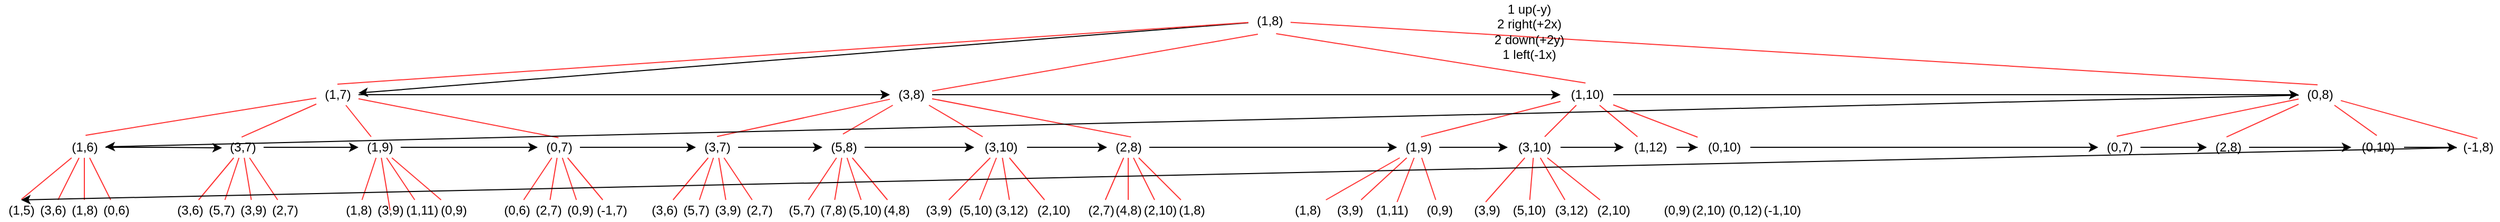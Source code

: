 <mxfile version="15.9.6" type="github">
  <diagram id="B6k4CGEWawJxauF2pvro" name="Page-1">
    <mxGraphModel dx="2605" dy="2194" grid="1" gridSize="10" guides="1" tooltips="1" connect="1" arrows="1" fold="1" page="1" pageScale="1" pageWidth="827" pageHeight="1169" math="0" shadow="0">
      <root>
        <mxCell id="0" />
        <mxCell id="1" parent="0" />
        <mxCell id="XFS7TE2Zkw54wjg-TtOD-16" style="rounded=0;orthogonalLoop=1;jettySize=auto;html=1;" parent="1" source="AMGMr02-MeVEU1D3Fm2n-2" target="AMGMr02-MeVEU1D3Fm2n-4" edge="1">
          <mxGeometry relative="1" as="geometry" />
        </mxCell>
        <mxCell id="XFS7TE2Zkw54wjg-TtOD-75" style="edgeStyle=none;rounded=0;orthogonalLoop=1;jettySize=auto;html=1;endArrow=none;endFill=0;strokeColor=#FF3333;fillColor=#f8cecc;exitX=0.224;exitY=1.124;exitDx=0;exitDy=0;exitPerimeter=0;" parent="1" source="AMGMr02-MeVEU1D3Fm2n-2" target="AMGMr02-MeVEU1D3Fm2n-5" edge="1">
          <mxGeometry relative="1" as="geometry" />
        </mxCell>
        <mxCell id="XFS7TE2Zkw54wjg-TtOD-76" style="edgeStyle=none;rounded=0;orthogonalLoop=1;jettySize=auto;html=1;endArrow=none;endFill=0;strokeColor=#FF3333;entryX=0.5;entryY=0;entryDx=0;entryDy=0;entryPerimeter=0;" parent="1" source="AMGMr02-MeVEU1D3Fm2n-2" target="AMGMr02-MeVEU1D3Fm2n-4" edge="1">
          <mxGeometry relative="1" as="geometry">
            <mxPoint x="310" y="-30" as="sourcePoint" />
          </mxGeometry>
        </mxCell>
        <mxCell id="XFS7TE2Zkw54wjg-TtOD-77" style="edgeStyle=none;rounded=0;orthogonalLoop=1;jettySize=auto;html=1;endArrow=none;endFill=0;strokeColor=#FF3333;entryX=0.474;entryY=-0.057;entryDx=0;entryDy=0;entryPerimeter=0;exitX=0.657;exitY=1.1;exitDx=0;exitDy=0;exitPerimeter=0;" parent="1" source="AMGMr02-MeVEU1D3Fm2n-2" target="AMGMr02-MeVEU1D3Fm2n-6" edge="1">
          <mxGeometry relative="1" as="geometry" />
        </mxCell>
        <mxCell id="XFS7TE2Zkw54wjg-TtOD-78" style="edgeStyle=none;rounded=0;orthogonalLoop=1;jettySize=auto;html=1;entryX=0.45;entryY=0.029;entryDx=0;entryDy=0;entryPerimeter=0;endArrow=none;endFill=0;strokeColor=#FF3333;" parent="1" source="AMGMr02-MeVEU1D3Fm2n-2" target="AMGMr02-MeVEU1D3Fm2n-7" edge="1">
          <mxGeometry relative="1" as="geometry" />
        </mxCell>
        <mxCell id="AMGMr02-MeVEU1D3Fm2n-2" value="&lt;div&gt;(1,8)&lt;/div&gt;" style="text;html=1;align=center;verticalAlign=middle;resizable=0;points=[];autosize=1;strokeColor=none;fillColor=none;" parent="1" vertex="1">
          <mxGeometry x="404" width="40" height="20" as="geometry" />
        </mxCell>
        <mxCell id="AMGMr02-MeVEU1D3Fm2n-3" value="1 up(-y)&lt;br&gt;&lt;div&gt;2 right(+2x)&lt;/div&gt;&lt;div&gt;2 down(+2y)&lt;/div&gt;&lt;div&gt;1 left(-1x)&lt;br&gt;&lt;/div&gt;" style="text;html=1;align=center;verticalAlign=middle;resizable=0;points=[];autosize=1;strokeColor=none;fillColor=none;" parent="1" vertex="1">
          <mxGeometry x="630" y="-10" width="80" height="60" as="geometry" />
        </mxCell>
        <mxCell id="XFS7TE2Zkw54wjg-TtOD-17" style="edgeStyle=orthogonalEdgeStyle;rounded=0;orthogonalLoop=1;jettySize=auto;html=1;" parent="1" source="AMGMr02-MeVEU1D3Fm2n-4" target="AMGMr02-MeVEU1D3Fm2n-5" edge="1">
          <mxGeometry relative="1" as="geometry" />
        </mxCell>
        <mxCell id="XFS7TE2Zkw54wjg-TtOD-79" style="edgeStyle=none;rounded=0;orthogonalLoop=1;jettySize=auto;html=1;entryX=0.529;entryY=-0.071;entryDx=0;entryDy=0;entryPerimeter=0;endArrow=none;endFill=0;strokeColor=#FF3333;" parent="1" source="AMGMr02-MeVEU1D3Fm2n-4" target="AMGMr02-MeVEU1D3Fm2n-8" edge="1">
          <mxGeometry relative="1" as="geometry" />
        </mxCell>
        <mxCell id="XFS7TE2Zkw54wjg-TtOD-80" style="edgeStyle=none;rounded=0;orthogonalLoop=1;jettySize=auto;html=1;entryX=0.479;entryY=0.014;entryDx=0;entryDy=0;entryPerimeter=0;endArrow=none;endFill=0;strokeColor=#FF3333;" parent="1" source="AMGMr02-MeVEU1D3Fm2n-4" target="AMGMr02-MeVEU1D3Fm2n-9" edge="1">
          <mxGeometry relative="1" as="geometry" />
        </mxCell>
        <mxCell id="XFS7TE2Zkw54wjg-TtOD-81" style="edgeStyle=none;rounded=0;orthogonalLoop=1;jettySize=auto;html=1;endArrow=none;endFill=0;strokeColor=#FF3333;" parent="1" source="AMGMr02-MeVEU1D3Fm2n-4" target="AMGMr02-MeVEU1D3Fm2n-10" edge="1">
          <mxGeometry relative="1" as="geometry" />
        </mxCell>
        <mxCell id="XFS7TE2Zkw54wjg-TtOD-82" style="edgeStyle=none;rounded=0;orthogonalLoop=1;jettySize=auto;html=1;entryX=0.493;entryY=0.043;entryDx=0;entryDy=0;entryPerimeter=0;endArrow=none;endFill=0;strokeColor=#FF3333;" parent="1" source="AMGMr02-MeVEU1D3Fm2n-4" target="AMGMr02-MeVEU1D3Fm2n-11" edge="1">
          <mxGeometry relative="1" as="geometry" />
        </mxCell>
        <mxCell id="AMGMr02-MeVEU1D3Fm2n-4" value="(1,7)" style="text;html=1;align=center;verticalAlign=middle;resizable=0;points=[];autosize=1;strokeColor=none;fillColor=none;" parent="1" vertex="1">
          <mxGeometry x="-480" y="70" width="40" height="20" as="geometry" />
        </mxCell>
        <mxCell id="XFS7TE2Zkw54wjg-TtOD-19" style="edgeStyle=orthogonalEdgeStyle;rounded=0;orthogonalLoop=1;jettySize=auto;html=1;" parent="1" source="AMGMr02-MeVEU1D3Fm2n-5" target="AMGMr02-MeVEU1D3Fm2n-6" edge="1">
          <mxGeometry relative="1" as="geometry" />
        </mxCell>
        <mxCell id="XFS7TE2Zkw54wjg-TtOD-83" style="edgeStyle=none;rounded=0;orthogonalLoop=1;jettySize=auto;html=1;entryX=0.5;entryY=-0.014;entryDx=0;entryDy=0;entryPerimeter=0;endArrow=none;endFill=0;strokeColor=#FF3333;" parent="1" source="AMGMr02-MeVEU1D3Fm2n-5" target="AMGMr02-MeVEU1D3Fm2n-12" edge="1">
          <mxGeometry relative="1" as="geometry" />
        </mxCell>
        <mxCell id="XFS7TE2Zkw54wjg-TtOD-84" style="edgeStyle=none;rounded=0;orthogonalLoop=1;jettySize=auto;html=1;entryX=0.486;entryY=-0.129;entryDx=0;entryDy=0;entryPerimeter=0;endArrow=none;endFill=0;strokeColor=#FF3333;" parent="1" source="AMGMr02-MeVEU1D3Fm2n-5" target="AMGMr02-MeVEU1D3Fm2n-13" edge="1">
          <mxGeometry relative="1" as="geometry" />
        </mxCell>
        <mxCell id="XFS7TE2Zkw54wjg-TtOD-85" style="edgeStyle=none;rounded=0;orthogonalLoop=1;jettySize=auto;html=1;endArrow=none;endFill=0;strokeColor=#FF3333;" parent="1" source="AMGMr02-MeVEU1D3Fm2n-5" target="AMGMr02-MeVEU1D3Fm2n-14" edge="1">
          <mxGeometry relative="1" as="geometry" />
        </mxCell>
        <mxCell id="XFS7TE2Zkw54wjg-TtOD-86" style="edgeStyle=none;rounded=0;orthogonalLoop=1;jettySize=auto;html=1;entryX=0.567;entryY=0.009;entryDx=0;entryDy=0;entryPerimeter=0;endArrow=none;endFill=0;strokeColor=#FF3333;" parent="1" source="AMGMr02-MeVEU1D3Fm2n-5" target="AMGMr02-MeVEU1D3Fm2n-15" edge="1">
          <mxGeometry relative="1" as="geometry" />
        </mxCell>
        <mxCell id="AMGMr02-MeVEU1D3Fm2n-5" value="(3,8)" style="text;html=1;align=center;verticalAlign=middle;resizable=0;points=[];autosize=1;strokeColor=none;fillColor=none;" parent="1" vertex="1">
          <mxGeometry x="64" y="70" width="40" height="20" as="geometry" />
        </mxCell>
        <mxCell id="XFS7TE2Zkw54wjg-TtOD-20" style="edgeStyle=orthogonalEdgeStyle;rounded=0;orthogonalLoop=1;jettySize=auto;html=1;" parent="1" source="AMGMr02-MeVEU1D3Fm2n-6" target="AMGMr02-MeVEU1D3Fm2n-7" edge="1">
          <mxGeometry relative="1" as="geometry" />
        </mxCell>
        <mxCell id="XFS7TE2Zkw54wjg-TtOD-87" style="edgeStyle=none;rounded=0;orthogonalLoop=1;jettySize=auto;html=1;entryX=0.567;entryY=0.009;entryDx=0;entryDy=0;entryPerimeter=0;endArrow=none;endFill=0;strokeColor=#FF3333;" parent="1" source="AMGMr02-MeVEU1D3Fm2n-6" target="AMGMr02-MeVEU1D3Fm2n-16" edge="1">
          <mxGeometry relative="1" as="geometry" />
        </mxCell>
        <mxCell id="XFS7TE2Zkw54wjg-TtOD-88" style="edgeStyle=none;rounded=0;orthogonalLoop=1;jettySize=auto;html=1;endArrow=none;endFill=0;strokeColor=#FF3333;" parent="1" source="AMGMr02-MeVEU1D3Fm2n-6" target="AMGMr02-MeVEU1D3Fm2n-18" edge="1">
          <mxGeometry relative="1" as="geometry" />
        </mxCell>
        <mxCell id="XFS7TE2Zkw54wjg-TtOD-89" style="edgeStyle=none;rounded=0;orthogonalLoop=1;jettySize=auto;html=1;endArrow=none;endFill=0;strokeColor=#FF3333;" parent="1" source="AMGMr02-MeVEU1D3Fm2n-6" target="AMGMr02-MeVEU1D3Fm2n-19" edge="1">
          <mxGeometry relative="1" as="geometry" />
        </mxCell>
        <mxCell id="XFS7TE2Zkw54wjg-TtOD-90" style="edgeStyle=none;rounded=0;orthogonalLoop=1;jettySize=auto;html=1;endArrow=none;endFill=0;strokeColor=#FF3333;" parent="1" source="AMGMr02-MeVEU1D3Fm2n-6" target="AMGMr02-MeVEU1D3Fm2n-20" edge="1">
          <mxGeometry relative="1" as="geometry" />
        </mxCell>
        <mxCell id="AMGMr02-MeVEU1D3Fm2n-6" value="(1,10)" style="text;html=1;align=center;verticalAlign=middle;resizable=0;points=[];autosize=1;strokeColor=none;fillColor=none;" parent="1" vertex="1">
          <mxGeometry x="700" y="70" width="50" height="20" as="geometry" />
        </mxCell>
        <mxCell id="XFS7TE2Zkw54wjg-TtOD-22" style="rounded=0;orthogonalLoop=1;jettySize=auto;html=1;" parent="1" source="AMGMr02-MeVEU1D3Fm2n-7" target="AMGMr02-MeVEU1D3Fm2n-8" edge="1">
          <mxGeometry relative="1" as="geometry" />
        </mxCell>
        <mxCell id="XFS7TE2Zkw54wjg-TtOD-91" style="edgeStyle=none;rounded=0;orthogonalLoop=1;jettySize=auto;html=1;entryX=0.438;entryY=-0.026;entryDx=0;entryDy=0;entryPerimeter=0;endArrow=none;endFill=0;strokeColor=#FF3333;" parent="1" source="AMGMr02-MeVEU1D3Fm2n-7" target="AMGMr02-MeVEU1D3Fm2n-21" edge="1">
          <mxGeometry relative="1" as="geometry" />
        </mxCell>
        <mxCell id="XFS7TE2Zkw54wjg-TtOD-92" style="edgeStyle=none;rounded=0;orthogonalLoop=1;jettySize=auto;html=1;entryX=0.466;entryY=0.009;entryDx=0;entryDy=0;entryPerimeter=0;endArrow=none;endFill=0;strokeColor=#FF3333;" parent="1" source="AMGMr02-MeVEU1D3Fm2n-7" target="AMGMr02-MeVEU1D3Fm2n-22" edge="1">
          <mxGeometry relative="1" as="geometry" />
        </mxCell>
        <mxCell id="XFS7TE2Zkw54wjg-TtOD-93" style="edgeStyle=none;rounded=0;orthogonalLoop=1;jettySize=auto;html=1;entryX=0.483;entryY=-0.06;entryDx=0;entryDy=0;entryPerimeter=0;endArrow=none;endFill=0;strokeColor=#FF3333;" parent="1" source="AMGMr02-MeVEU1D3Fm2n-7" target="AMGMr02-MeVEU1D3Fm2n-23" edge="1">
          <mxGeometry relative="1" as="geometry" />
        </mxCell>
        <mxCell id="XFS7TE2Zkw54wjg-TtOD-94" style="edgeStyle=none;rounded=0;orthogonalLoop=1;jettySize=auto;html=1;entryX=0.492;entryY=0.078;entryDx=0;entryDy=0;entryPerimeter=0;endArrow=none;endFill=0;strokeColor=#FF3333;" parent="1" source="AMGMr02-MeVEU1D3Fm2n-7" target="AMGMr02-MeVEU1D3Fm2n-24" edge="1">
          <mxGeometry relative="1" as="geometry" />
        </mxCell>
        <mxCell id="AMGMr02-MeVEU1D3Fm2n-7" value="(0,8)" style="text;html=1;align=center;verticalAlign=middle;resizable=0;points=[];autosize=1;strokeColor=none;fillColor=none;" parent="1" vertex="1">
          <mxGeometry x="1400" y="70" width="40" height="20" as="geometry" />
        </mxCell>
        <mxCell id="XFS7TE2Zkw54wjg-TtOD-23" style="edgeStyle=orthogonalEdgeStyle;rounded=0;orthogonalLoop=1;jettySize=auto;html=1;entryX=0.013;entryY=0.525;entryDx=0;entryDy=0;entryPerimeter=0;" parent="1" source="AMGMr02-MeVEU1D3Fm2n-8" target="AMGMr02-MeVEU1D3Fm2n-9" edge="1">
          <mxGeometry relative="1" as="geometry" />
        </mxCell>
        <mxCell id="XFS7TE2Zkw54wjg-TtOD-96" style="edgeStyle=none;rounded=0;orthogonalLoop=1;jettySize=auto;html=1;entryX=0.507;entryY=-0.026;entryDx=0;entryDy=0;entryPerimeter=0;endArrow=none;endFill=0;strokeColor=#FF3333;" parent="1" source="AMGMr02-MeVEU1D3Fm2n-8" target="AMGMr02-MeVEU1D3Fm2n-25" edge="1">
          <mxGeometry relative="1" as="geometry" />
        </mxCell>
        <mxCell id="XFS7TE2Zkw54wjg-TtOD-97" style="edgeStyle=none;rounded=0;orthogonalLoop=1;jettySize=auto;html=1;endArrow=none;endFill=0;strokeColor=#FF3333;" parent="1" source="AMGMr02-MeVEU1D3Fm2n-8" target="AMGMr02-MeVEU1D3Fm2n-26" edge="1">
          <mxGeometry relative="1" as="geometry" />
        </mxCell>
        <mxCell id="XFS7TE2Zkw54wjg-TtOD-98" style="edgeStyle=none;rounded=0;orthogonalLoop=1;jettySize=auto;html=1;endArrow=none;endFill=0;strokeColor=#FF3333;" parent="1" source="AMGMr02-MeVEU1D3Fm2n-8" target="AMGMr02-MeVEU1D3Fm2n-28" edge="1">
          <mxGeometry relative="1" as="geometry" />
        </mxCell>
        <mxCell id="XFS7TE2Zkw54wjg-TtOD-99" style="edgeStyle=none;rounded=0;orthogonalLoop=1;jettySize=auto;html=1;endArrow=none;endFill=0;strokeColor=#FF3333;" parent="1" source="AMGMr02-MeVEU1D3Fm2n-8" target="AMGMr02-MeVEU1D3Fm2n-29" edge="1">
          <mxGeometry relative="1" as="geometry" />
        </mxCell>
        <mxCell id="AMGMr02-MeVEU1D3Fm2n-8" value="(1,6)" style="text;html=1;align=center;verticalAlign=middle;resizable=0;points=[];autosize=1;strokeColor=none;fillColor=none;" parent="1" vertex="1">
          <mxGeometry x="-720" y="120" width="40" height="20" as="geometry" />
        </mxCell>
        <mxCell id="XFS7TE2Zkw54wjg-TtOD-24" style="edgeStyle=orthogonalEdgeStyle;rounded=0;orthogonalLoop=1;jettySize=auto;html=1;" parent="1" source="AMGMr02-MeVEU1D3Fm2n-9" target="AMGMr02-MeVEU1D3Fm2n-10" edge="1">
          <mxGeometry relative="1" as="geometry" />
        </mxCell>
        <mxCell id="XFS7TE2Zkw54wjg-TtOD-100" style="edgeStyle=none;rounded=0;orthogonalLoop=1;jettySize=auto;html=1;endArrow=none;endFill=0;strokeColor=#FF3333;" parent="1" source="AMGMr02-MeVEU1D3Fm2n-9" target="AMGMr02-MeVEU1D3Fm2n-30" edge="1">
          <mxGeometry relative="1" as="geometry" />
        </mxCell>
        <mxCell id="XFS7TE2Zkw54wjg-TtOD-101" style="edgeStyle=none;rounded=0;orthogonalLoop=1;jettySize=auto;html=1;endArrow=none;endFill=0;strokeColor=#FF3333;" parent="1" source="AMGMr02-MeVEU1D3Fm2n-9" target="AMGMr02-MeVEU1D3Fm2n-38" edge="1">
          <mxGeometry relative="1" as="geometry" />
        </mxCell>
        <mxCell id="XFS7TE2Zkw54wjg-TtOD-102" style="edgeStyle=none;rounded=0;orthogonalLoop=1;jettySize=auto;html=1;endArrow=none;endFill=0;strokeColor=#FF3333;" parent="1" source="AMGMr02-MeVEU1D3Fm2n-9" target="AMGMr02-MeVEU1D3Fm2n-39" edge="1">
          <mxGeometry relative="1" as="geometry" />
        </mxCell>
        <mxCell id="XFS7TE2Zkw54wjg-TtOD-103" style="edgeStyle=none;rounded=0;orthogonalLoop=1;jettySize=auto;html=1;endArrow=none;endFill=0;strokeColor=#FF3333;" parent="1" source="AMGMr02-MeVEU1D3Fm2n-9" target="XFS7TE2Zkw54wjg-TtOD-1" edge="1">
          <mxGeometry relative="1" as="geometry" />
        </mxCell>
        <mxCell id="AMGMr02-MeVEU1D3Fm2n-9" value="&lt;div&gt;(3,7)&lt;/div&gt;" style="text;html=1;align=center;verticalAlign=middle;resizable=0;points=[];autosize=1;strokeColor=none;fillColor=none;" parent="1" vertex="1">
          <mxGeometry x="-570" y="120" width="40" height="20" as="geometry" />
        </mxCell>
        <mxCell id="XFS7TE2Zkw54wjg-TtOD-25" style="edgeStyle=orthogonalEdgeStyle;rounded=0;orthogonalLoop=1;jettySize=auto;html=1;" parent="1" source="AMGMr02-MeVEU1D3Fm2n-10" target="AMGMr02-MeVEU1D3Fm2n-11" edge="1">
          <mxGeometry relative="1" as="geometry" />
        </mxCell>
        <mxCell id="XFS7TE2Zkw54wjg-TtOD-104" style="edgeStyle=none;rounded=0;orthogonalLoop=1;jettySize=auto;html=1;endArrow=none;endFill=0;strokeColor=#FF3333;" parent="1" source="AMGMr02-MeVEU1D3Fm2n-10" target="XFS7TE2Zkw54wjg-TtOD-2" edge="1">
          <mxGeometry relative="1" as="geometry" />
        </mxCell>
        <mxCell id="XFS7TE2Zkw54wjg-TtOD-105" style="edgeStyle=none;rounded=0;orthogonalLoop=1;jettySize=auto;html=1;entryX=-0.1;entryY=0.5;entryDx=0;entryDy=0;entryPerimeter=0;endArrow=none;endFill=0;strokeColor=#FF3333;" parent="1" source="AMGMr02-MeVEU1D3Fm2n-10" target="XFS7TE2Zkw54wjg-TtOD-4" edge="1">
          <mxGeometry relative="1" as="geometry" />
        </mxCell>
        <mxCell id="XFS7TE2Zkw54wjg-TtOD-106" style="edgeStyle=none;rounded=0;orthogonalLoop=1;jettySize=auto;html=1;endArrow=none;endFill=0;strokeColor=#FF3333;" parent="1" source="AMGMr02-MeVEU1D3Fm2n-10" target="XFS7TE2Zkw54wjg-TtOD-4" edge="1">
          <mxGeometry relative="1" as="geometry" />
        </mxCell>
        <mxCell id="XFS7TE2Zkw54wjg-TtOD-107" style="edgeStyle=none;rounded=0;orthogonalLoop=1;jettySize=auto;html=1;endArrow=none;endFill=0;strokeColor=#FF3333;" parent="1" source="AMGMr02-MeVEU1D3Fm2n-10" target="XFS7TE2Zkw54wjg-TtOD-5" edge="1">
          <mxGeometry relative="1" as="geometry" />
        </mxCell>
        <mxCell id="AMGMr02-MeVEU1D3Fm2n-10" value="(1,9)" style="text;html=1;align=center;verticalAlign=middle;resizable=0;points=[];autosize=1;strokeColor=none;fillColor=none;" parent="1" vertex="1">
          <mxGeometry x="-440" y="120" width="40" height="20" as="geometry" />
        </mxCell>
        <mxCell id="XFS7TE2Zkw54wjg-TtOD-26" style="edgeStyle=orthogonalEdgeStyle;rounded=0;orthogonalLoop=1;jettySize=auto;html=1;" parent="1" source="AMGMr02-MeVEU1D3Fm2n-11" target="AMGMr02-MeVEU1D3Fm2n-12" edge="1">
          <mxGeometry relative="1" as="geometry" />
        </mxCell>
        <mxCell id="XFS7TE2Zkw54wjg-TtOD-108" style="edgeStyle=none;rounded=0;orthogonalLoop=1;jettySize=auto;html=1;endArrow=none;endFill=0;strokeColor=#FF3333;" parent="1" source="AMGMr02-MeVEU1D3Fm2n-11" target="XFS7TE2Zkw54wjg-TtOD-6" edge="1">
          <mxGeometry relative="1" as="geometry" />
        </mxCell>
        <mxCell id="XFS7TE2Zkw54wjg-TtOD-109" style="edgeStyle=none;rounded=0;orthogonalLoop=1;jettySize=auto;html=1;endArrow=none;endFill=0;strokeColor=#FF3333;" parent="1" source="AMGMr02-MeVEU1D3Fm2n-11" target="XFS7TE2Zkw54wjg-TtOD-7" edge="1">
          <mxGeometry relative="1" as="geometry" />
        </mxCell>
        <mxCell id="XFS7TE2Zkw54wjg-TtOD-110" style="edgeStyle=none;rounded=0;orthogonalLoop=1;jettySize=auto;html=1;endArrow=none;endFill=0;strokeColor=#FF3333;" parent="1" source="AMGMr02-MeVEU1D3Fm2n-11" target="XFS7TE2Zkw54wjg-TtOD-8" edge="1">
          <mxGeometry relative="1" as="geometry" />
        </mxCell>
        <mxCell id="XFS7TE2Zkw54wjg-TtOD-111" style="edgeStyle=none;rounded=0;orthogonalLoop=1;jettySize=auto;html=1;endArrow=none;endFill=0;strokeColor=#FF3333;" parent="1" source="AMGMr02-MeVEU1D3Fm2n-11" target="XFS7TE2Zkw54wjg-TtOD-9" edge="1">
          <mxGeometry relative="1" as="geometry" />
        </mxCell>
        <mxCell id="AMGMr02-MeVEU1D3Fm2n-11" value="(0,7)" style="text;html=1;align=center;verticalAlign=middle;resizable=0;points=[];autosize=1;strokeColor=none;fillColor=none;" parent="1" vertex="1">
          <mxGeometry x="-270" y="120" width="40" height="20" as="geometry" />
        </mxCell>
        <mxCell id="XFS7TE2Zkw54wjg-TtOD-27" style="edgeStyle=orthogonalEdgeStyle;rounded=0;orthogonalLoop=1;jettySize=auto;html=1;entryX=0;entryY=0.5;entryDx=0;entryDy=0;entryPerimeter=0;" parent="1" source="AMGMr02-MeVEU1D3Fm2n-12" target="AMGMr02-MeVEU1D3Fm2n-13" edge="1">
          <mxGeometry relative="1" as="geometry" />
        </mxCell>
        <mxCell id="XFS7TE2Zkw54wjg-TtOD-112" style="edgeStyle=none;rounded=0;orthogonalLoop=1;jettySize=auto;html=1;endArrow=none;endFill=0;strokeColor=#FF3333;" parent="1" source="AMGMr02-MeVEU1D3Fm2n-12" target="XFS7TE2Zkw54wjg-TtOD-10" edge="1">
          <mxGeometry relative="1" as="geometry" />
        </mxCell>
        <mxCell id="XFS7TE2Zkw54wjg-TtOD-113" style="edgeStyle=none;rounded=0;orthogonalLoop=1;jettySize=auto;html=1;endArrow=none;endFill=0;strokeColor=#FF3333;" parent="1" source="AMGMr02-MeVEU1D3Fm2n-12" target="XFS7TE2Zkw54wjg-TtOD-11" edge="1">
          <mxGeometry relative="1" as="geometry" />
        </mxCell>
        <mxCell id="XFS7TE2Zkw54wjg-TtOD-114" style="edgeStyle=none;rounded=0;orthogonalLoop=1;jettySize=auto;html=1;endArrow=none;endFill=0;strokeColor=#FF3333;" parent="1" source="AMGMr02-MeVEU1D3Fm2n-12" target="XFS7TE2Zkw54wjg-TtOD-13" edge="1">
          <mxGeometry relative="1" as="geometry" />
        </mxCell>
        <mxCell id="XFS7TE2Zkw54wjg-TtOD-115" style="edgeStyle=none;rounded=0;orthogonalLoop=1;jettySize=auto;html=1;endArrow=none;endFill=0;strokeColor=#FF3333;" parent="1" source="AMGMr02-MeVEU1D3Fm2n-12" target="XFS7TE2Zkw54wjg-TtOD-14" edge="1">
          <mxGeometry relative="1" as="geometry" />
        </mxCell>
        <mxCell id="AMGMr02-MeVEU1D3Fm2n-12" value="(3,7)" style="text;html=1;align=center;verticalAlign=middle;resizable=0;points=[];autosize=1;strokeColor=none;fillColor=none;" parent="1" vertex="1">
          <mxGeometry x="-120" y="120" width="40" height="20" as="geometry" />
        </mxCell>
        <mxCell id="XFS7TE2Zkw54wjg-TtOD-29" style="edgeStyle=orthogonalEdgeStyle;rounded=0;orthogonalLoop=1;jettySize=auto;html=1;" parent="1" source="AMGMr02-MeVEU1D3Fm2n-13" target="AMGMr02-MeVEU1D3Fm2n-14" edge="1">
          <mxGeometry relative="1" as="geometry" />
        </mxCell>
        <mxCell id="XFS7TE2Zkw54wjg-TtOD-116" style="edgeStyle=none;rounded=0;orthogonalLoop=1;jettySize=auto;html=1;endArrow=none;endFill=0;strokeColor=#FF3333;" parent="1" source="AMGMr02-MeVEU1D3Fm2n-13" target="XFS7TE2Zkw54wjg-TtOD-62" edge="1">
          <mxGeometry relative="1" as="geometry" />
        </mxCell>
        <mxCell id="XFS7TE2Zkw54wjg-TtOD-117" style="edgeStyle=none;rounded=0;orthogonalLoop=1;jettySize=auto;html=1;endArrow=none;endFill=0;strokeColor=#FF3333;" parent="1" source="AMGMr02-MeVEU1D3Fm2n-13" target="XFS7TE2Zkw54wjg-TtOD-63" edge="1">
          <mxGeometry relative="1" as="geometry" />
        </mxCell>
        <mxCell id="XFS7TE2Zkw54wjg-TtOD-118" style="edgeStyle=none;rounded=0;orthogonalLoop=1;jettySize=auto;html=1;endArrow=none;endFill=0;strokeColor=#FF3333;" parent="1" source="AMGMr02-MeVEU1D3Fm2n-13" target="XFS7TE2Zkw54wjg-TtOD-64" edge="1">
          <mxGeometry relative="1" as="geometry" />
        </mxCell>
        <mxCell id="XFS7TE2Zkw54wjg-TtOD-119" style="edgeStyle=none;rounded=0;orthogonalLoop=1;jettySize=auto;html=1;endArrow=none;endFill=0;strokeColor=#FF3333;" parent="1" source="AMGMr02-MeVEU1D3Fm2n-13" target="XFS7TE2Zkw54wjg-TtOD-65" edge="1">
          <mxGeometry relative="1" as="geometry" />
        </mxCell>
        <mxCell id="AMGMr02-MeVEU1D3Fm2n-13" value="(5,8)" style="text;html=1;align=center;verticalAlign=middle;resizable=0;points=[];autosize=1;strokeColor=none;fillColor=none;" parent="1" vertex="1">
          <mxGeometry y="120" width="40" height="20" as="geometry" />
        </mxCell>
        <mxCell id="XFS7TE2Zkw54wjg-TtOD-30" style="edgeStyle=orthogonalEdgeStyle;rounded=0;orthogonalLoop=1;jettySize=auto;html=1;" parent="1" source="AMGMr02-MeVEU1D3Fm2n-14" target="AMGMr02-MeVEU1D3Fm2n-15" edge="1">
          <mxGeometry relative="1" as="geometry" />
        </mxCell>
        <mxCell id="XFS7TE2Zkw54wjg-TtOD-120" style="edgeStyle=none;rounded=0;orthogonalLoop=1;jettySize=auto;html=1;endArrow=none;endFill=0;strokeColor=#FF3333;" parent="1" source="AMGMr02-MeVEU1D3Fm2n-14" target="XFS7TE2Zkw54wjg-TtOD-66" edge="1">
          <mxGeometry relative="1" as="geometry" />
        </mxCell>
        <mxCell id="XFS7TE2Zkw54wjg-TtOD-121" style="edgeStyle=none;rounded=0;orthogonalLoop=1;jettySize=auto;html=1;endArrow=none;endFill=0;strokeColor=#FF3333;" parent="1" source="AMGMr02-MeVEU1D3Fm2n-14" target="XFS7TE2Zkw54wjg-TtOD-67" edge="1">
          <mxGeometry relative="1" as="geometry" />
        </mxCell>
        <mxCell id="XFS7TE2Zkw54wjg-TtOD-122" style="edgeStyle=none;rounded=0;orthogonalLoop=1;jettySize=auto;html=1;endArrow=none;endFill=0;strokeColor=#FF3333;" parent="1" source="AMGMr02-MeVEU1D3Fm2n-14" target="XFS7TE2Zkw54wjg-TtOD-69" edge="1">
          <mxGeometry relative="1" as="geometry" />
        </mxCell>
        <mxCell id="XFS7TE2Zkw54wjg-TtOD-123" style="edgeStyle=none;rounded=0;orthogonalLoop=1;jettySize=auto;html=1;endArrow=none;endFill=0;strokeColor=#FF3333;" parent="1" source="AMGMr02-MeVEU1D3Fm2n-14" target="XFS7TE2Zkw54wjg-TtOD-68" edge="1">
          <mxGeometry relative="1" as="geometry" />
        </mxCell>
        <mxCell id="AMGMr02-MeVEU1D3Fm2n-14" value="(3,10)" style="text;html=1;align=center;verticalAlign=middle;resizable=0;points=[];autosize=1;strokeColor=none;fillColor=none;" parent="1" vertex="1">
          <mxGeometry x="144" y="120" width="50" height="20" as="geometry" />
        </mxCell>
        <mxCell id="XFS7TE2Zkw54wjg-TtOD-31" style="edgeStyle=orthogonalEdgeStyle;rounded=0;orthogonalLoop=1;jettySize=auto;html=1;" parent="1" source="AMGMr02-MeVEU1D3Fm2n-15" target="AMGMr02-MeVEU1D3Fm2n-16" edge="1">
          <mxGeometry relative="1" as="geometry" />
        </mxCell>
        <mxCell id="XFS7TE2Zkw54wjg-TtOD-124" style="edgeStyle=none;rounded=0;orthogonalLoop=1;jettySize=auto;html=1;endArrow=none;endFill=0;strokeColor=#FF3333;" parent="1" source="AMGMr02-MeVEU1D3Fm2n-15" target="XFS7TE2Zkw54wjg-TtOD-70" edge="1">
          <mxGeometry relative="1" as="geometry" />
        </mxCell>
        <mxCell id="XFS7TE2Zkw54wjg-TtOD-125" style="edgeStyle=none;rounded=0;orthogonalLoop=1;jettySize=auto;html=1;endArrow=none;endFill=0;strokeColor=#FF3333;" parent="1" source="AMGMr02-MeVEU1D3Fm2n-15" target="XFS7TE2Zkw54wjg-TtOD-71" edge="1">
          <mxGeometry relative="1" as="geometry" />
        </mxCell>
        <mxCell id="XFS7TE2Zkw54wjg-TtOD-126" style="edgeStyle=none;rounded=0;orthogonalLoop=1;jettySize=auto;html=1;endArrow=none;endFill=0;strokeColor=#FF3333;" parent="1" source="AMGMr02-MeVEU1D3Fm2n-15" target="XFS7TE2Zkw54wjg-TtOD-72" edge="1">
          <mxGeometry relative="1" as="geometry" />
        </mxCell>
        <mxCell id="XFS7TE2Zkw54wjg-TtOD-127" style="edgeStyle=none;rounded=0;orthogonalLoop=1;jettySize=auto;html=1;endArrow=none;endFill=0;strokeColor=#FF3333;" parent="1" source="AMGMr02-MeVEU1D3Fm2n-15" target="XFS7TE2Zkw54wjg-TtOD-73" edge="1">
          <mxGeometry relative="1" as="geometry">
            <mxPoint x="340" y="180" as="targetPoint" />
          </mxGeometry>
        </mxCell>
        <mxCell id="AMGMr02-MeVEU1D3Fm2n-15" value="&lt;div&gt;(2,8)&lt;/div&gt;" style="text;html=1;align=center;verticalAlign=middle;resizable=0;points=[];autosize=1;strokeColor=none;fillColor=none;" parent="1" vertex="1">
          <mxGeometry x="270" y="120" width="40" height="20" as="geometry" />
        </mxCell>
        <mxCell id="XFS7TE2Zkw54wjg-TtOD-34" style="edgeStyle=orthogonalEdgeStyle;rounded=0;orthogonalLoop=1;jettySize=auto;html=1;" parent="1" source="AMGMr02-MeVEU1D3Fm2n-16" target="AMGMr02-MeVEU1D3Fm2n-18" edge="1">
          <mxGeometry relative="1" as="geometry" />
        </mxCell>
        <mxCell id="jOsJUiyBOm83HNr5dXLv-4" style="edgeStyle=none;rounded=0;orthogonalLoop=1;jettySize=auto;html=1;endArrow=none;endFill=0;strokeColor=#FF3333;" parent="1" source="AMGMr02-MeVEU1D3Fm2n-16" target="XFS7TE2Zkw54wjg-TtOD-128" edge="1">
          <mxGeometry relative="1" as="geometry" />
        </mxCell>
        <mxCell id="jOsJUiyBOm83HNr5dXLv-5" style="edgeStyle=none;rounded=0;orthogonalLoop=1;jettySize=auto;html=1;endArrow=none;endFill=0;strokeColor=#FF3333;" parent="1" source="AMGMr02-MeVEU1D3Fm2n-16" target="XFS7TE2Zkw54wjg-TtOD-129" edge="1">
          <mxGeometry relative="1" as="geometry" />
        </mxCell>
        <mxCell id="jOsJUiyBOm83HNr5dXLv-6" style="edgeStyle=none;rounded=0;orthogonalLoop=1;jettySize=auto;html=1;entryX=0.6;entryY=0.1;entryDx=0;entryDy=0;entryPerimeter=0;endArrow=none;endFill=0;strokeColor=#FF3333;" parent="1" source="AMGMr02-MeVEU1D3Fm2n-16" target="jOsJUiyBOm83HNr5dXLv-1" edge="1">
          <mxGeometry relative="1" as="geometry" />
        </mxCell>
        <mxCell id="jOsJUiyBOm83HNr5dXLv-7" style="edgeStyle=none;rounded=0;orthogonalLoop=1;jettySize=auto;html=1;endArrow=none;endFill=0;strokeColor=#FF3333;" parent="1" source="AMGMr02-MeVEU1D3Fm2n-16" target="jOsJUiyBOm83HNr5dXLv-3" edge="1">
          <mxGeometry relative="1" as="geometry" />
        </mxCell>
        <mxCell id="AMGMr02-MeVEU1D3Fm2n-16" value="(1,9)" style="text;html=1;align=center;verticalAlign=middle;resizable=0;points=[];autosize=1;strokeColor=none;fillColor=none;" parent="1" vertex="1">
          <mxGeometry x="545" y="120" width="40" height="20" as="geometry" />
        </mxCell>
        <mxCell id="XFS7TE2Zkw54wjg-TtOD-35" style="edgeStyle=orthogonalEdgeStyle;rounded=0;orthogonalLoop=1;jettySize=auto;html=1;" parent="1" source="AMGMr02-MeVEU1D3Fm2n-18" target="AMGMr02-MeVEU1D3Fm2n-19" edge="1">
          <mxGeometry relative="1" as="geometry" />
        </mxCell>
        <mxCell id="jOsJUiyBOm83HNr5dXLv-12" style="edgeStyle=none;rounded=0;orthogonalLoop=1;jettySize=auto;html=1;entryX=0.475;entryY=0.1;entryDx=0;entryDy=0;entryPerimeter=0;endArrow=none;endFill=0;strokeColor=#FF3333;" parent="1" source="AMGMr02-MeVEU1D3Fm2n-18" target="jOsJUiyBOm83HNr5dXLv-8" edge="1">
          <mxGeometry relative="1" as="geometry" />
        </mxCell>
        <mxCell id="jOsJUiyBOm83HNr5dXLv-13" style="edgeStyle=none;rounded=0;orthogonalLoop=1;jettySize=auto;html=1;endArrow=none;endFill=0;strokeColor=#FF3333;" parent="1" source="AMGMr02-MeVEU1D3Fm2n-18" target="jOsJUiyBOm83HNr5dXLv-9" edge="1">
          <mxGeometry relative="1" as="geometry" />
        </mxCell>
        <mxCell id="jOsJUiyBOm83HNr5dXLv-14" style="edgeStyle=none;rounded=0;orthogonalLoop=1;jettySize=auto;html=1;endArrow=none;endFill=0;strokeColor=#FF3333;" parent="1" source="AMGMr02-MeVEU1D3Fm2n-18" target="jOsJUiyBOm83HNr5dXLv-10" edge="1">
          <mxGeometry relative="1" as="geometry" />
        </mxCell>
        <mxCell id="jOsJUiyBOm83HNr5dXLv-15" style="edgeStyle=none;rounded=0;orthogonalLoop=1;jettySize=auto;html=1;endArrow=none;endFill=0;strokeColor=#FF3333;" parent="1" source="AMGMr02-MeVEU1D3Fm2n-18" target="jOsJUiyBOm83HNr5dXLv-11" edge="1">
          <mxGeometry relative="1" as="geometry" />
        </mxCell>
        <mxCell id="AMGMr02-MeVEU1D3Fm2n-18" value="(3,10)" style="text;html=1;align=center;verticalAlign=middle;resizable=0;points=[];autosize=1;strokeColor=none;fillColor=none;" parent="1" vertex="1">
          <mxGeometry x="650" y="120" width="50" height="20" as="geometry" />
        </mxCell>
        <mxCell id="XFS7TE2Zkw54wjg-TtOD-36" style="edgeStyle=orthogonalEdgeStyle;rounded=0;orthogonalLoop=1;jettySize=auto;html=1;" parent="1" source="AMGMr02-MeVEU1D3Fm2n-19" target="AMGMr02-MeVEU1D3Fm2n-20" edge="1">
          <mxGeometry relative="1" as="geometry" />
        </mxCell>
        <mxCell id="AMGMr02-MeVEU1D3Fm2n-19" value="(1,12)" style="text;html=1;align=center;verticalAlign=middle;resizable=0;points=[];autosize=1;strokeColor=none;fillColor=none;" parent="1" vertex="1">
          <mxGeometry x="760" y="120" width="50" height="20" as="geometry" />
        </mxCell>
        <mxCell id="XFS7TE2Zkw54wjg-TtOD-37" style="edgeStyle=orthogonalEdgeStyle;rounded=0;orthogonalLoop=1;jettySize=auto;html=1;" parent="1" source="AMGMr02-MeVEU1D3Fm2n-20" target="AMGMr02-MeVEU1D3Fm2n-21" edge="1">
          <mxGeometry relative="1" as="geometry" />
        </mxCell>
        <mxCell id="AMGMr02-MeVEU1D3Fm2n-20" value="(0,10)" style="text;html=1;align=center;verticalAlign=middle;resizable=0;points=[];autosize=1;strokeColor=none;fillColor=none;" parent="1" vertex="1">
          <mxGeometry x="830" y="120" width="50" height="20" as="geometry" />
        </mxCell>
        <mxCell id="XFS7TE2Zkw54wjg-TtOD-39" style="edgeStyle=orthogonalEdgeStyle;rounded=0;orthogonalLoop=1;jettySize=auto;html=1;" parent="1" source="AMGMr02-MeVEU1D3Fm2n-21" target="AMGMr02-MeVEU1D3Fm2n-22" edge="1">
          <mxGeometry relative="1" as="geometry" />
        </mxCell>
        <mxCell id="AMGMr02-MeVEU1D3Fm2n-21" value="(0,7)" style="text;html=1;align=center;verticalAlign=middle;resizable=0;points=[];autosize=1;strokeColor=none;fillColor=none;" parent="1" vertex="1">
          <mxGeometry x="1210" y="120" width="40" height="20" as="geometry" />
        </mxCell>
        <mxCell id="XFS7TE2Zkw54wjg-TtOD-40" style="edgeStyle=orthogonalEdgeStyle;rounded=0;orthogonalLoop=1;jettySize=auto;html=1;" parent="1" source="AMGMr02-MeVEU1D3Fm2n-22" target="AMGMr02-MeVEU1D3Fm2n-23" edge="1">
          <mxGeometry relative="1" as="geometry" />
        </mxCell>
        <mxCell id="AMGMr02-MeVEU1D3Fm2n-22" value="(2,8)" style="text;html=1;align=center;verticalAlign=middle;resizable=0;points=[];autosize=1;strokeColor=none;fillColor=none;" parent="1" vertex="1">
          <mxGeometry x="1313" y="120" width="40" height="20" as="geometry" />
        </mxCell>
        <mxCell id="XFS7TE2Zkw54wjg-TtOD-58" style="edgeStyle=none;rounded=0;orthogonalLoop=1;jettySize=auto;html=1;endArrow=classic;endFill=1;strokeColor=#000000;" parent="1" source="AMGMr02-MeVEU1D3Fm2n-23" target="AMGMr02-MeVEU1D3Fm2n-24" edge="1">
          <mxGeometry relative="1" as="geometry" />
        </mxCell>
        <mxCell id="AMGMr02-MeVEU1D3Fm2n-23" value="(0,10)" style="text;html=1;align=center;verticalAlign=middle;resizable=0;points=[];autosize=1;strokeColor=none;fillColor=none;" parent="1" vertex="1">
          <mxGeometry x="1450" y="120" width="50" height="20" as="geometry" />
        </mxCell>
        <mxCell id="XFS7TE2Zkw54wjg-TtOD-59" style="edgeStyle=none;rounded=0;orthogonalLoop=1;jettySize=auto;html=1;endArrow=classic;endFill=1;strokeColor=#000000;entryX=0.5;entryY=0;entryDx=0;entryDy=0;entryPerimeter=0;" parent="1" source="AMGMr02-MeVEU1D3Fm2n-24" target="AMGMr02-MeVEU1D3Fm2n-25" edge="1">
          <mxGeometry relative="1" as="geometry" />
        </mxCell>
        <mxCell id="AMGMr02-MeVEU1D3Fm2n-24" value="(-1,8)" style="text;html=1;align=center;verticalAlign=middle;resizable=0;points=[];autosize=1;strokeColor=none;fillColor=none;" parent="1" vertex="1">
          <mxGeometry x="1550" y="120" width="40" height="20" as="geometry" />
        </mxCell>
        <mxCell id="AMGMr02-MeVEU1D3Fm2n-25" value="(1,5)" style="text;html=1;align=center;verticalAlign=middle;resizable=0;points=[];autosize=1;strokeColor=none;fillColor=none;" parent="1" vertex="1">
          <mxGeometry x="-780" y="180" width="40" height="20" as="geometry" />
        </mxCell>
        <mxCell id="AMGMr02-MeVEU1D3Fm2n-26" value="(3,6)" style="text;html=1;align=center;verticalAlign=middle;resizable=0;points=[];autosize=1;strokeColor=none;fillColor=none;" parent="1" vertex="1">
          <mxGeometry x="-750" y="180" width="40" height="20" as="geometry" />
        </mxCell>
        <mxCell id="AMGMr02-MeVEU1D3Fm2n-28" value="(1,8)" style="text;html=1;align=center;verticalAlign=middle;resizable=0;points=[];autosize=1;strokeColor=none;fillColor=none;" parent="1" vertex="1">
          <mxGeometry x="-720" y="180" width="40" height="20" as="geometry" />
        </mxCell>
        <mxCell id="AMGMr02-MeVEU1D3Fm2n-29" value="(0,6)" style="text;html=1;align=center;verticalAlign=middle;resizable=0;points=[];autosize=1;strokeColor=none;fillColor=none;" parent="1" vertex="1">
          <mxGeometry x="-690" y="180" width="40" height="20" as="geometry" />
        </mxCell>
        <mxCell id="AMGMr02-MeVEU1D3Fm2n-30" value="(3,6)" style="text;html=1;align=center;verticalAlign=middle;resizable=0;points=[];autosize=1;strokeColor=none;fillColor=none;" parent="1" vertex="1">
          <mxGeometry x="-620" y="180" width="40" height="20" as="geometry" />
        </mxCell>
        <mxCell id="AMGMr02-MeVEU1D3Fm2n-38" value="(5,7)" style="text;html=1;align=center;verticalAlign=middle;resizable=0;points=[];autosize=1;strokeColor=none;fillColor=none;" parent="1" vertex="1">
          <mxGeometry x="-590" y="180" width="40" height="20" as="geometry" />
        </mxCell>
        <mxCell id="AMGMr02-MeVEU1D3Fm2n-39" value="(3,9)" style="text;html=1;align=center;verticalAlign=middle;resizable=0;points=[];autosize=1;strokeColor=none;fillColor=none;" parent="1" vertex="1">
          <mxGeometry x="-560" y="180" width="40" height="20" as="geometry" />
        </mxCell>
        <mxCell id="XFS7TE2Zkw54wjg-TtOD-1" value="(2,7)" style="text;html=1;align=center;verticalAlign=middle;resizable=0;points=[];autosize=1;strokeColor=none;fillColor=none;" parent="1" vertex="1">
          <mxGeometry x="-530" y="180" width="40" height="20" as="geometry" />
        </mxCell>
        <mxCell id="XFS7TE2Zkw54wjg-TtOD-2" value="(1,8)" style="text;html=1;align=center;verticalAlign=middle;resizable=0;points=[];autosize=1;strokeColor=none;fillColor=none;" parent="1" vertex="1">
          <mxGeometry x="-460" y="180" width="40" height="20" as="geometry" />
        </mxCell>
        <mxCell id="XFS7TE2Zkw54wjg-TtOD-3" value="(3,9)" style="text;html=1;align=center;verticalAlign=middle;resizable=0;points=[];autosize=1;strokeColor=none;fillColor=none;" parent="1" vertex="1">
          <mxGeometry x="-430" y="180" width="40" height="20" as="geometry" />
        </mxCell>
        <mxCell id="XFS7TE2Zkw54wjg-TtOD-4" value="(1,11)" style="text;html=1;align=center;verticalAlign=middle;resizable=0;points=[];autosize=1;strokeColor=none;fillColor=none;" parent="1" vertex="1">
          <mxGeometry x="-405" y="180" width="50" height="20" as="geometry" />
        </mxCell>
        <mxCell id="XFS7TE2Zkw54wjg-TtOD-5" value="&lt;div&gt;(0,9)&lt;/div&gt;" style="text;html=1;align=center;verticalAlign=middle;resizable=0;points=[];autosize=1;strokeColor=none;fillColor=none;" parent="1" vertex="1">
          <mxGeometry x="-370" y="180" width="40" height="20" as="geometry" />
        </mxCell>
        <mxCell id="XFS7TE2Zkw54wjg-TtOD-6" value="(0,6)" style="text;html=1;align=center;verticalAlign=middle;resizable=0;points=[];autosize=1;strokeColor=none;fillColor=none;" parent="1" vertex="1">
          <mxGeometry x="-310" y="180" width="40" height="20" as="geometry" />
        </mxCell>
        <mxCell id="XFS7TE2Zkw54wjg-TtOD-7" value="(2,7)" style="text;html=1;align=center;verticalAlign=middle;resizable=0;points=[];autosize=1;strokeColor=none;fillColor=none;" parent="1" vertex="1">
          <mxGeometry x="-280" y="180" width="40" height="20" as="geometry" />
        </mxCell>
        <mxCell id="XFS7TE2Zkw54wjg-TtOD-8" value="&lt;div&gt;(0,9)&lt;/div&gt;" style="text;html=1;align=center;verticalAlign=middle;resizable=0;points=[];autosize=1;strokeColor=none;fillColor=none;" parent="1" vertex="1">
          <mxGeometry x="-250" y="180" width="40" height="20" as="geometry" />
        </mxCell>
        <mxCell id="XFS7TE2Zkw54wjg-TtOD-9" value="(-1,7)" style="text;html=1;align=center;verticalAlign=middle;resizable=0;points=[];autosize=1;strokeColor=none;fillColor=none;" parent="1" vertex="1">
          <mxGeometry x="-220" y="180" width="40" height="20" as="geometry" />
        </mxCell>
        <mxCell id="XFS7TE2Zkw54wjg-TtOD-10" value="(3,6)" style="text;html=1;align=center;verticalAlign=middle;resizable=0;points=[];autosize=1;strokeColor=none;fillColor=none;" parent="1" vertex="1">
          <mxGeometry x="-170" y="180" width="40" height="20" as="geometry" />
        </mxCell>
        <mxCell id="XFS7TE2Zkw54wjg-TtOD-11" value="(5,7)" style="text;html=1;align=center;verticalAlign=middle;resizable=0;points=[];autosize=1;strokeColor=none;fillColor=none;" parent="1" vertex="1">
          <mxGeometry x="-140" y="180" width="40" height="20" as="geometry" />
        </mxCell>
        <mxCell id="XFS7TE2Zkw54wjg-TtOD-13" value="(3,9)" style="text;html=1;align=center;verticalAlign=middle;resizable=0;points=[];autosize=1;strokeColor=none;fillColor=none;" parent="1" vertex="1">
          <mxGeometry x="-110" y="180" width="40" height="20" as="geometry" />
        </mxCell>
        <mxCell id="XFS7TE2Zkw54wjg-TtOD-14" value="(2,7)" style="text;html=1;align=center;verticalAlign=middle;resizable=0;points=[];autosize=1;strokeColor=none;fillColor=none;" parent="1" vertex="1">
          <mxGeometry x="-80" y="180" width="40" height="20" as="geometry" />
        </mxCell>
        <mxCell id="XFS7TE2Zkw54wjg-TtOD-62" value="(5,7)" style="text;html=1;align=center;verticalAlign=middle;resizable=0;points=[];autosize=1;strokeColor=none;fillColor=none;" parent="1" vertex="1">
          <mxGeometry x="-40" y="180" width="40" height="20" as="geometry" />
        </mxCell>
        <mxCell id="XFS7TE2Zkw54wjg-TtOD-63" value="(7,8)" style="text;html=1;align=center;verticalAlign=middle;resizable=0;points=[];autosize=1;strokeColor=none;fillColor=none;" parent="1" vertex="1">
          <mxGeometry x="-10" y="180" width="40" height="20" as="geometry" />
        </mxCell>
        <mxCell id="XFS7TE2Zkw54wjg-TtOD-64" value="(5,10)" style="text;html=1;align=center;verticalAlign=middle;resizable=0;points=[];autosize=1;strokeColor=none;fillColor=none;" parent="1" vertex="1">
          <mxGeometry x="15" y="180" width="50" height="20" as="geometry" />
        </mxCell>
        <mxCell id="XFS7TE2Zkw54wjg-TtOD-65" value="(4,8)" style="text;html=1;align=center;verticalAlign=middle;resizable=0;points=[];autosize=1;strokeColor=none;fillColor=none;" parent="1" vertex="1">
          <mxGeometry x="50" y="180" width="40" height="20" as="geometry" />
        </mxCell>
        <mxCell id="XFS7TE2Zkw54wjg-TtOD-66" value="(3,9)" style="text;html=1;align=center;verticalAlign=middle;resizable=0;points=[];autosize=1;strokeColor=none;fillColor=none;" parent="1" vertex="1">
          <mxGeometry x="90" y="180" width="40" height="20" as="geometry" />
        </mxCell>
        <mxCell id="XFS7TE2Zkw54wjg-TtOD-67" value="(5,10)" style="text;html=1;align=center;verticalAlign=middle;resizable=0;points=[];autosize=1;strokeColor=none;fillColor=none;" parent="1" vertex="1">
          <mxGeometry x="120" y="180" width="50" height="20" as="geometry" />
        </mxCell>
        <mxCell id="XFS7TE2Zkw54wjg-TtOD-68" value="(2,10)" style="text;html=1;align=center;verticalAlign=middle;resizable=0;points=[];autosize=1;strokeColor=none;fillColor=none;" parent="1" vertex="1">
          <mxGeometry x="194" y="180" width="50" height="20" as="geometry" />
        </mxCell>
        <mxCell id="XFS7TE2Zkw54wjg-TtOD-69" value="(3,12)" style="text;html=1;align=center;verticalAlign=middle;resizable=0;points=[];autosize=1;strokeColor=none;fillColor=none;" parent="1" vertex="1">
          <mxGeometry x="154" y="180" width="50" height="20" as="geometry" />
        </mxCell>
        <mxCell id="XFS7TE2Zkw54wjg-TtOD-70" value="(2,7)" style="text;html=1;align=center;verticalAlign=middle;resizable=0;points=[];autosize=1;strokeColor=none;fillColor=none;" parent="1" vertex="1">
          <mxGeometry x="244" y="180" width="40" height="20" as="geometry" />
        </mxCell>
        <mxCell id="XFS7TE2Zkw54wjg-TtOD-71" value="(4,8)" style="text;html=1;align=center;verticalAlign=middle;resizable=0;points=[];autosize=1;strokeColor=none;fillColor=none;" parent="1" vertex="1">
          <mxGeometry x="270" y="180" width="40" height="20" as="geometry" />
        </mxCell>
        <mxCell id="XFS7TE2Zkw54wjg-TtOD-72" value="(2,10)" style="text;html=1;align=center;verticalAlign=middle;resizable=0;points=[];autosize=1;strokeColor=none;fillColor=none;" parent="1" vertex="1">
          <mxGeometry x="295" y="180" width="50" height="20" as="geometry" />
        </mxCell>
        <mxCell id="XFS7TE2Zkw54wjg-TtOD-73" value="(1,8)" style="text;html=1;align=center;verticalAlign=middle;resizable=0;points=[];autosize=1;strokeColor=none;fillColor=none;" parent="1" vertex="1">
          <mxGeometry x="330" y="180" width="40" height="20" as="geometry" />
        </mxCell>
        <mxCell id="XFS7TE2Zkw54wjg-TtOD-128" value="(1,8)" style="text;html=1;align=center;verticalAlign=middle;resizable=0;points=[];autosize=1;strokeColor=none;fillColor=none;" parent="1" vertex="1">
          <mxGeometry x="440" y="180" width="40" height="20" as="geometry" />
        </mxCell>
        <mxCell id="XFS7TE2Zkw54wjg-TtOD-129" value="(3,9)" style="text;html=1;align=center;verticalAlign=middle;resizable=0;points=[];autosize=1;strokeColor=none;fillColor=none;" parent="1" vertex="1">
          <mxGeometry x="480" y="180" width="40" height="20" as="geometry" />
        </mxCell>
        <mxCell id="jOsJUiyBOm83HNr5dXLv-1" value="(1,11)" style="text;html=1;align=center;verticalAlign=middle;resizable=0;points=[];autosize=1;strokeColor=none;fillColor=none;" parent="1" vertex="1">
          <mxGeometry x="515" y="180" width="50" height="20" as="geometry" />
        </mxCell>
        <mxCell id="jOsJUiyBOm83HNr5dXLv-3" value="(0,9)" style="text;html=1;align=center;verticalAlign=middle;resizable=0;points=[];autosize=1;strokeColor=none;fillColor=none;" parent="1" vertex="1">
          <mxGeometry x="565" y="180" width="40" height="20" as="geometry" />
        </mxCell>
        <mxCell id="jOsJUiyBOm83HNr5dXLv-8" value="(3,9)" style="text;html=1;align=center;verticalAlign=middle;resizable=0;points=[];autosize=1;strokeColor=none;fillColor=none;" parent="1" vertex="1">
          <mxGeometry x="610" y="180" width="40" height="20" as="geometry" />
        </mxCell>
        <mxCell id="jOsJUiyBOm83HNr5dXLv-9" value="(5,10)" style="text;html=1;align=center;verticalAlign=middle;resizable=0;points=[];autosize=1;strokeColor=none;fillColor=none;" parent="1" vertex="1">
          <mxGeometry x="645" y="180" width="50" height="20" as="geometry" />
        </mxCell>
        <mxCell id="jOsJUiyBOm83HNr5dXLv-10" value="(3,12)" style="text;html=1;align=center;verticalAlign=middle;resizable=0;points=[];autosize=1;strokeColor=none;fillColor=none;" parent="1" vertex="1">
          <mxGeometry x="685" y="180" width="50" height="20" as="geometry" />
        </mxCell>
        <mxCell id="jOsJUiyBOm83HNr5dXLv-11" value="(2,10)" style="text;html=1;align=center;verticalAlign=middle;resizable=0;points=[];autosize=1;strokeColor=none;fillColor=none;" parent="1" vertex="1">
          <mxGeometry x="725" y="180" width="50" height="20" as="geometry" />
        </mxCell>
        <mxCell id="zu6eTqbJhcZAeGWWIPId-3" value="(0,9)" style="text;html=1;align=center;verticalAlign=middle;resizable=0;points=[];autosize=1;strokeColor=none;fillColor=none;" vertex="1" parent="1">
          <mxGeometry x="790" y="180" width="40" height="20" as="geometry" />
        </mxCell>
        <mxCell id="zu6eTqbJhcZAeGWWIPId-4" value="(2,10)" style="text;html=1;align=center;verticalAlign=middle;resizable=0;points=[];autosize=1;strokeColor=none;fillColor=none;" vertex="1" parent="1">
          <mxGeometry x="815" y="180" width="50" height="20" as="geometry" />
        </mxCell>
        <mxCell id="zu6eTqbJhcZAeGWWIPId-5" value="(-1,10)" style="text;html=1;align=center;verticalAlign=middle;resizable=0;points=[];autosize=1;strokeColor=none;fillColor=none;" vertex="1" parent="1">
          <mxGeometry x="885" y="180" width="50" height="20" as="geometry" />
        </mxCell>
        <mxCell id="zu6eTqbJhcZAeGWWIPId-6" value="(0,12)" style="text;html=1;align=center;verticalAlign=middle;resizable=0;points=[];autosize=1;strokeColor=none;fillColor=none;" vertex="1" parent="1">
          <mxGeometry x="850" y="180" width="50" height="20" as="geometry" />
        </mxCell>
      </root>
    </mxGraphModel>
  </diagram>
</mxfile>
